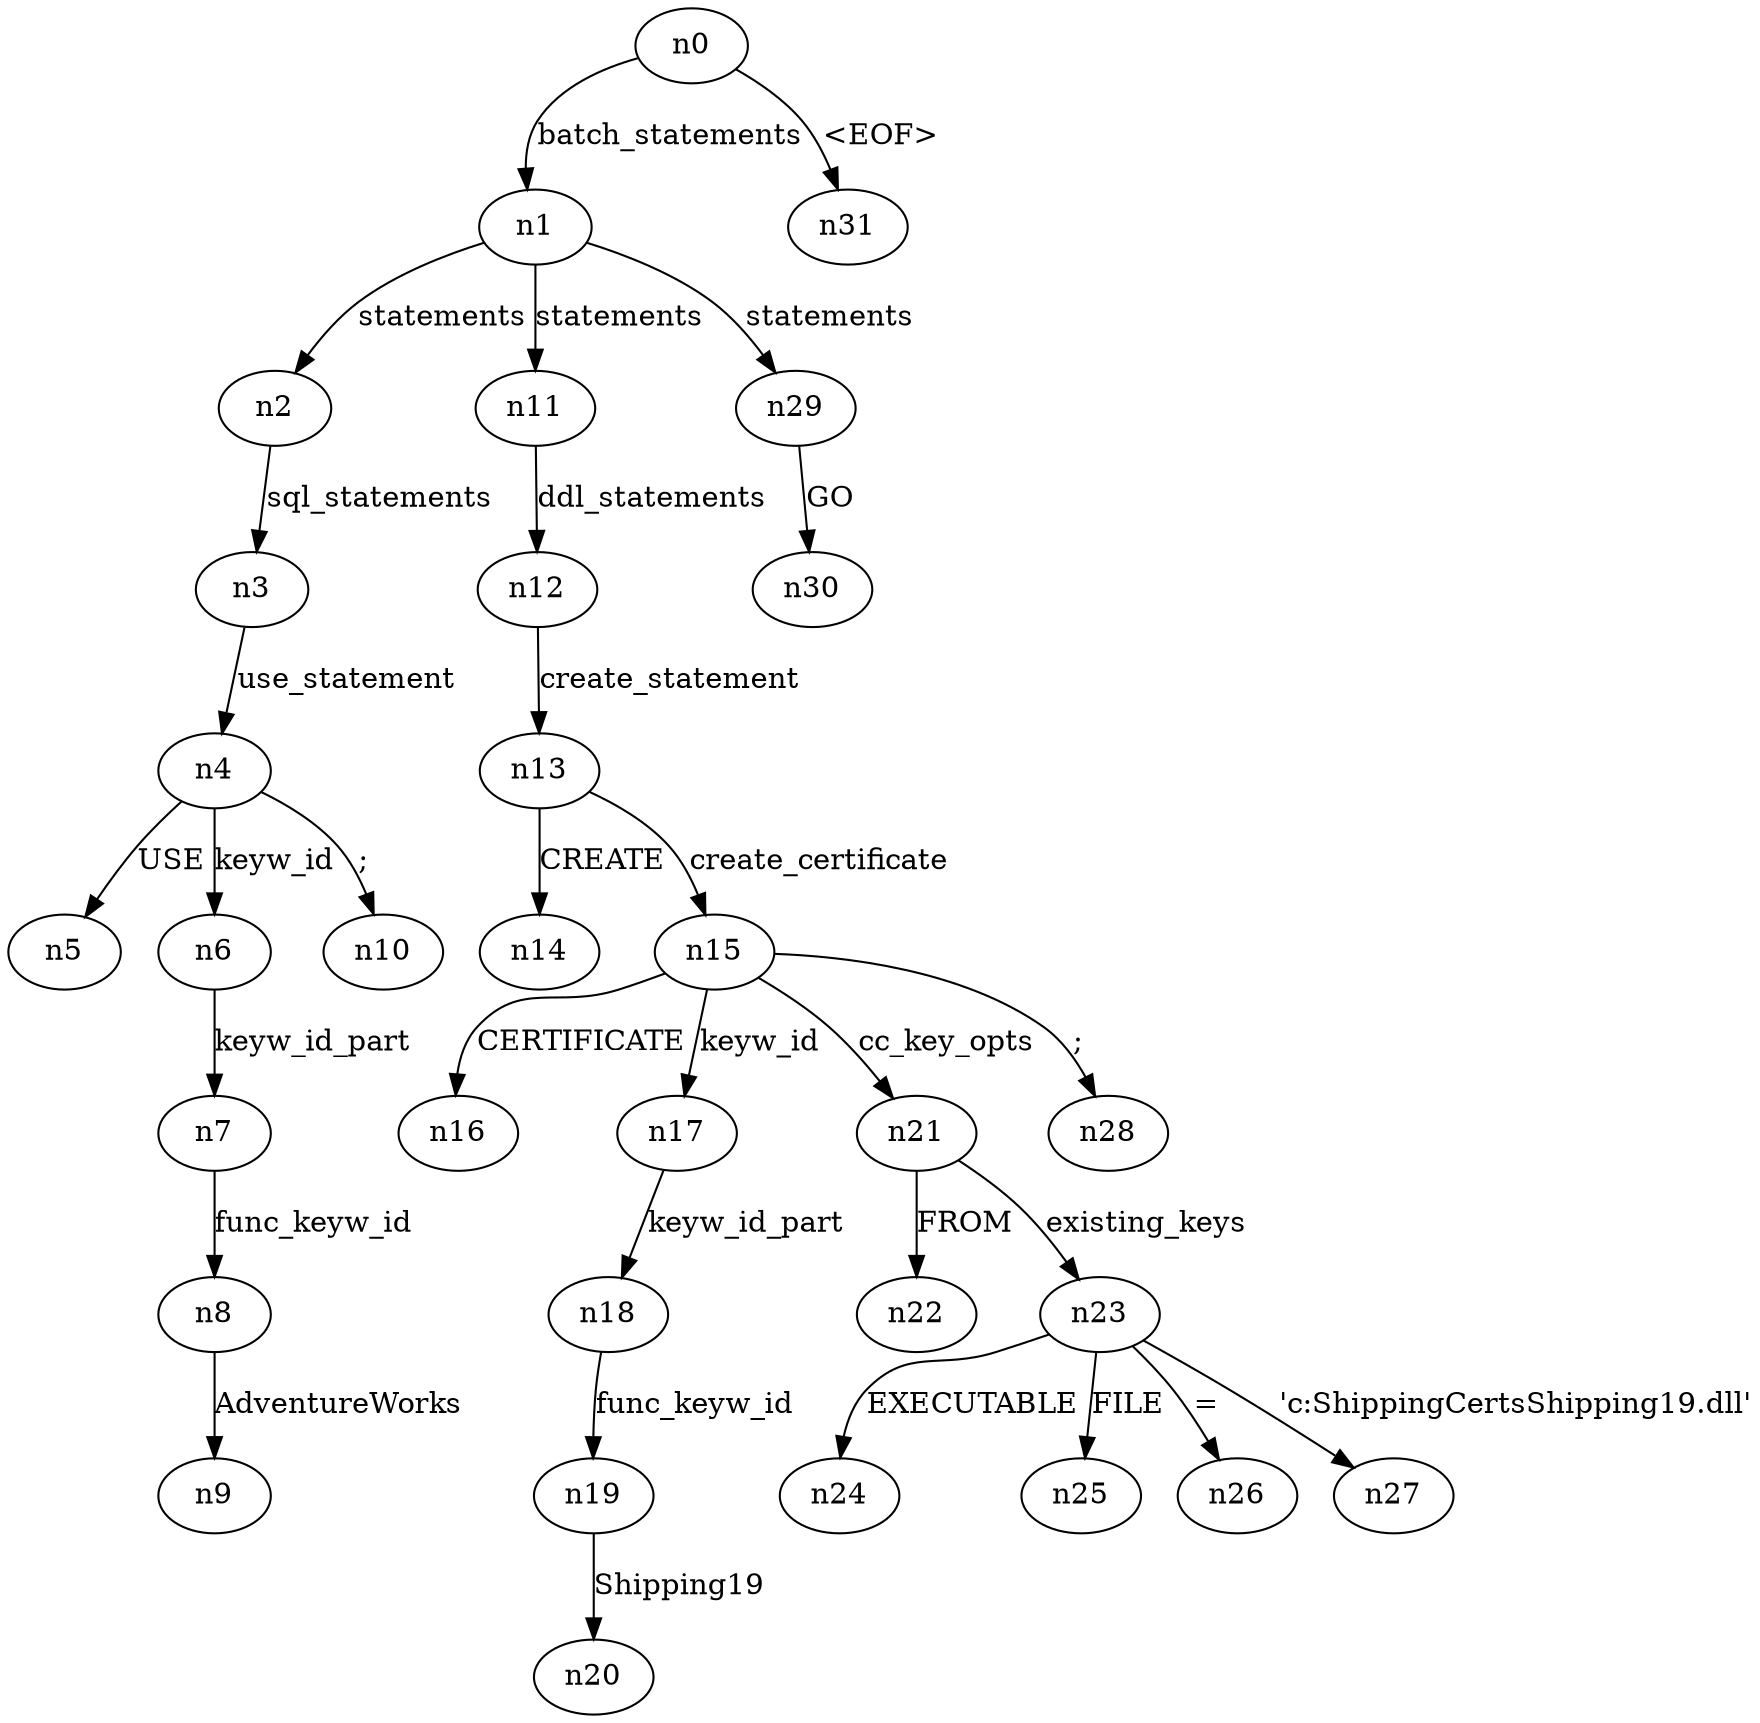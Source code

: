 digraph ParseTree {
  n0 -> n1 [label="batch_statements"];
  n1 -> n2 [label="statements"];
  n2 -> n3 [label="sql_statements"];
  n3 -> n4 [label="use_statement"];
  n4 -> n5 [label="USE"];
  n4 -> n6 [label="keyw_id"];
  n6 -> n7 [label="keyw_id_part"];
  n7 -> n8 [label="func_keyw_id"];
  n8 -> n9 [label="AdventureWorks"];
  n4 -> n10 [label=";"];
  n1 -> n11 [label="statements"];
  n11 -> n12 [label="ddl_statements"];
  n12 -> n13 [label="create_statement"];
  n13 -> n14 [label="CREATE"];
  n13 -> n15 [label="create_certificate"];
  n15 -> n16 [label="CERTIFICATE"];
  n15 -> n17 [label="keyw_id"];
  n17 -> n18 [label="keyw_id_part"];
  n18 -> n19 [label="func_keyw_id"];
  n19 -> n20 [label="Shipping19"];
  n15 -> n21 [label="cc_key_opts"];
  n21 -> n22 [label="FROM"];
  n21 -> n23 [label="existing_keys"];
  n23 -> n24 [label="EXECUTABLE"];
  n23 -> n25 [label="FILE"];
  n23 -> n26 [label="="];
  n23 -> n27 [label="'c:\Shipping\Certs\Shipping19.dll'"];
  n15 -> n28 [label=";"];
  n1 -> n29 [label="statements"];
  n29 -> n30 [label="GO"];
  n0 -> n31 [label="<EOF>"];
}
